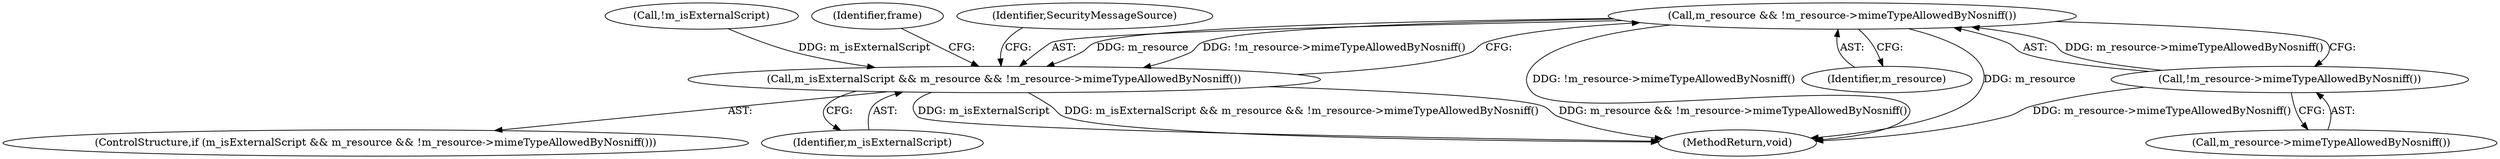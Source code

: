 digraph "1_Chrome_ed6f4545a2a345697e07908c887333f5bdcc97a3@del" {
"1000149" [label="(Call,m_resource && !m_resource->mimeTypeAllowedByNosniff())"];
"1000151" [label="(Call,!m_resource->mimeTypeAllowedByNosniff())"];
"1000147" [label="(Call,m_isExternalScript && m_resource && !m_resource->mimeTypeAllowedByNosniff())"];
"1000136" [label="(Call,!m_isExternalScript)"];
"1000168" [label="(Identifier,frame)"];
"1000149" [label="(Call,m_resource && !m_resource->mimeTypeAllowedByNosniff())"];
"1000147" [label="(Call,m_isExternalScript && m_resource && !m_resource->mimeTypeAllowedByNosniff())"];
"1000148" [label="(Identifier,m_isExternalScript)"];
"1000150" [label="(Identifier,m_resource)"];
"1000146" [label="(ControlStructure,if (m_isExternalScript && m_resource && !m_resource->mimeTypeAllowedByNosniff()))"];
"1000155" [label="(Identifier,SecurityMessageSource)"];
"1000152" [label="(Call,m_resource->mimeTypeAllowedByNosniff())"];
"1000151" [label="(Call,!m_resource->mimeTypeAllowedByNosniff())"];
"1000207" [label="(MethodReturn,void)"];
"1000149" -> "1000147"  [label="AST: "];
"1000149" -> "1000150"  [label="CFG: "];
"1000149" -> "1000151"  [label="CFG: "];
"1000150" -> "1000149"  [label="AST: "];
"1000151" -> "1000149"  [label="AST: "];
"1000147" -> "1000149"  [label="CFG: "];
"1000149" -> "1000207"  [label="DDG: !m_resource->mimeTypeAllowedByNosniff()"];
"1000149" -> "1000207"  [label="DDG: m_resource"];
"1000149" -> "1000147"  [label="DDG: m_resource"];
"1000149" -> "1000147"  [label="DDG: !m_resource->mimeTypeAllowedByNosniff()"];
"1000151" -> "1000149"  [label="DDG: m_resource->mimeTypeAllowedByNosniff()"];
"1000151" -> "1000152"  [label="CFG: "];
"1000152" -> "1000151"  [label="AST: "];
"1000151" -> "1000207"  [label="DDG: m_resource->mimeTypeAllowedByNosniff()"];
"1000147" -> "1000146"  [label="AST: "];
"1000147" -> "1000148"  [label="CFG: "];
"1000148" -> "1000147"  [label="AST: "];
"1000155" -> "1000147"  [label="CFG: "];
"1000168" -> "1000147"  [label="CFG: "];
"1000147" -> "1000207"  [label="DDG: m_resource && !m_resource->mimeTypeAllowedByNosniff()"];
"1000147" -> "1000207"  [label="DDG: m_isExternalScript"];
"1000147" -> "1000207"  [label="DDG: m_isExternalScript && m_resource && !m_resource->mimeTypeAllowedByNosniff()"];
"1000136" -> "1000147"  [label="DDG: m_isExternalScript"];
}
